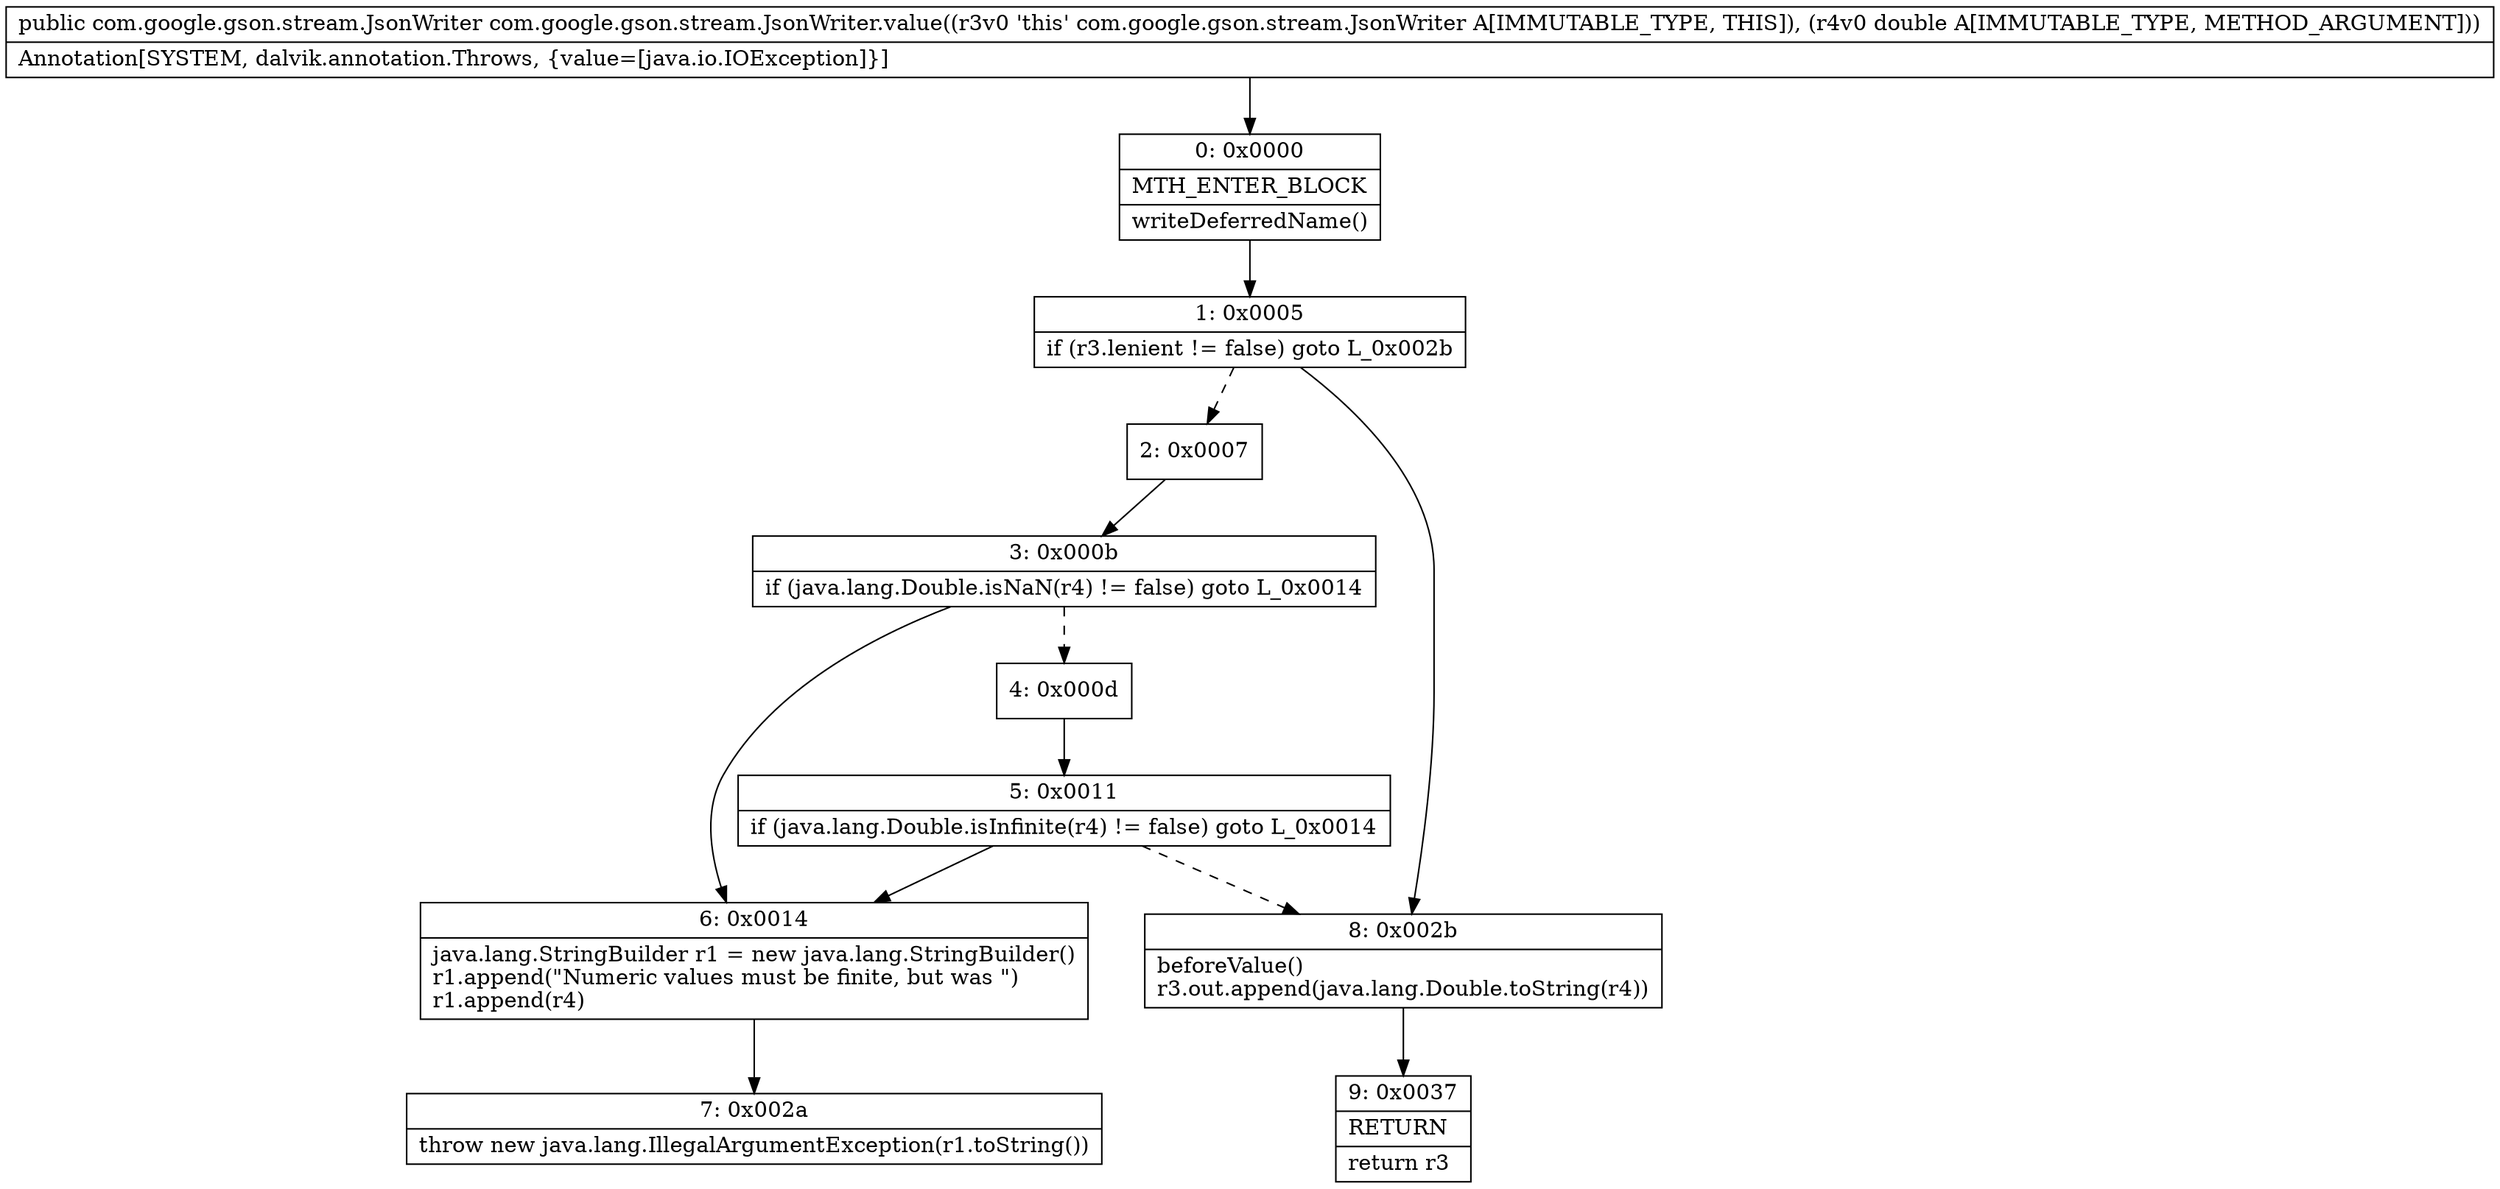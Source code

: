 digraph "CFG forcom.google.gson.stream.JsonWriter.value(D)Lcom\/google\/gson\/stream\/JsonWriter;" {
Node_0 [shape=record,label="{0\:\ 0x0000|MTH_ENTER_BLOCK\l|writeDeferredName()\l}"];
Node_1 [shape=record,label="{1\:\ 0x0005|if (r3.lenient != false) goto L_0x002b\l}"];
Node_2 [shape=record,label="{2\:\ 0x0007}"];
Node_3 [shape=record,label="{3\:\ 0x000b|if (java.lang.Double.isNaN(r4) != false) goto L_0x0014\l}"];
Node_4 [shape=record,label="{4\:\ 0x000d}"];
Node_5 [shape=record,label="{5\:\ 0x0011|if (java.lang.Double.isInfinite(r4) != false) goto L_0x0014\l}"];
Node_6 [shape=record,label="{6\:\ 0x0014|java.lang.StringBuilder r1 = new java.lang.StringBuilder()\lr1.append(\"Numeric values must be finite, but was \")\lr1.append(r4)\l}"];
Node_7 [shape=record,label="{7\:\ 0x002a|throw new java.lang.IllegalArgumentException(r1.toString())\l}"];
Node_8 [shape=record,label="{8\:\ 0x002b|beforeValue()\lr3.out.append(java.lang.Double.toString(r4))\l}"];
Node_9 [shape=record,label="{9\:\ 0x0037|RETURN\l|return r3\l}"];
MethodNode[shape=record,label="{public com.google.gson.stream.JsonWriter com.google.gson.stream.JsonWriter.value((r3v0 'this' com.google.gson.stream.JsonWriter A[IMMUTABLE_TYPE, THIS]), (r4v0 double A[IMMUTABLE_TYPE, METHOD_ARGUMENT]))  | Annotation[SYSTEM, dalvik.annotation.Throws, \{value=[java.io.IOException]\}]\l}"];
MethodNode -> Node_0;
Node_0 -> Node_1;
Node_1 -> Node_2[style=dashed];
Node_1 -> Node_8;
Node_2 -> Node_3;
Node_3 -> Node_4[style=dashed];
Node_3 -> Node_6;
Node_4 -> Node_5;
Node_5 -> Node_6;
Node_5 -> Node_8[style=dashed];
Node_6 -> Node_7;
Node_8 -> Node_9;
}

